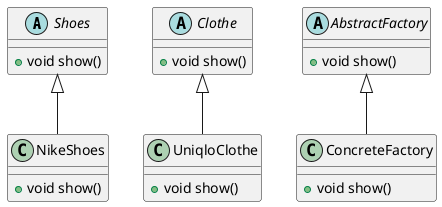 @startuml

abstract class Shoes {
    + void show()
}

abstract class Clothe {
    + void show()
}


abstract class AbstractFactory {
    + void show()
}

class NikeShoes {
    + void show()
}

class UniqloClothe {
    + void show()
}

class ConcreteFactory {
    + void show()
}

Shoes <|-- NikeShoes
Clothe <|-- UniqloClothe
AbstractFactory <|-- ConcreteFactory


@enduml